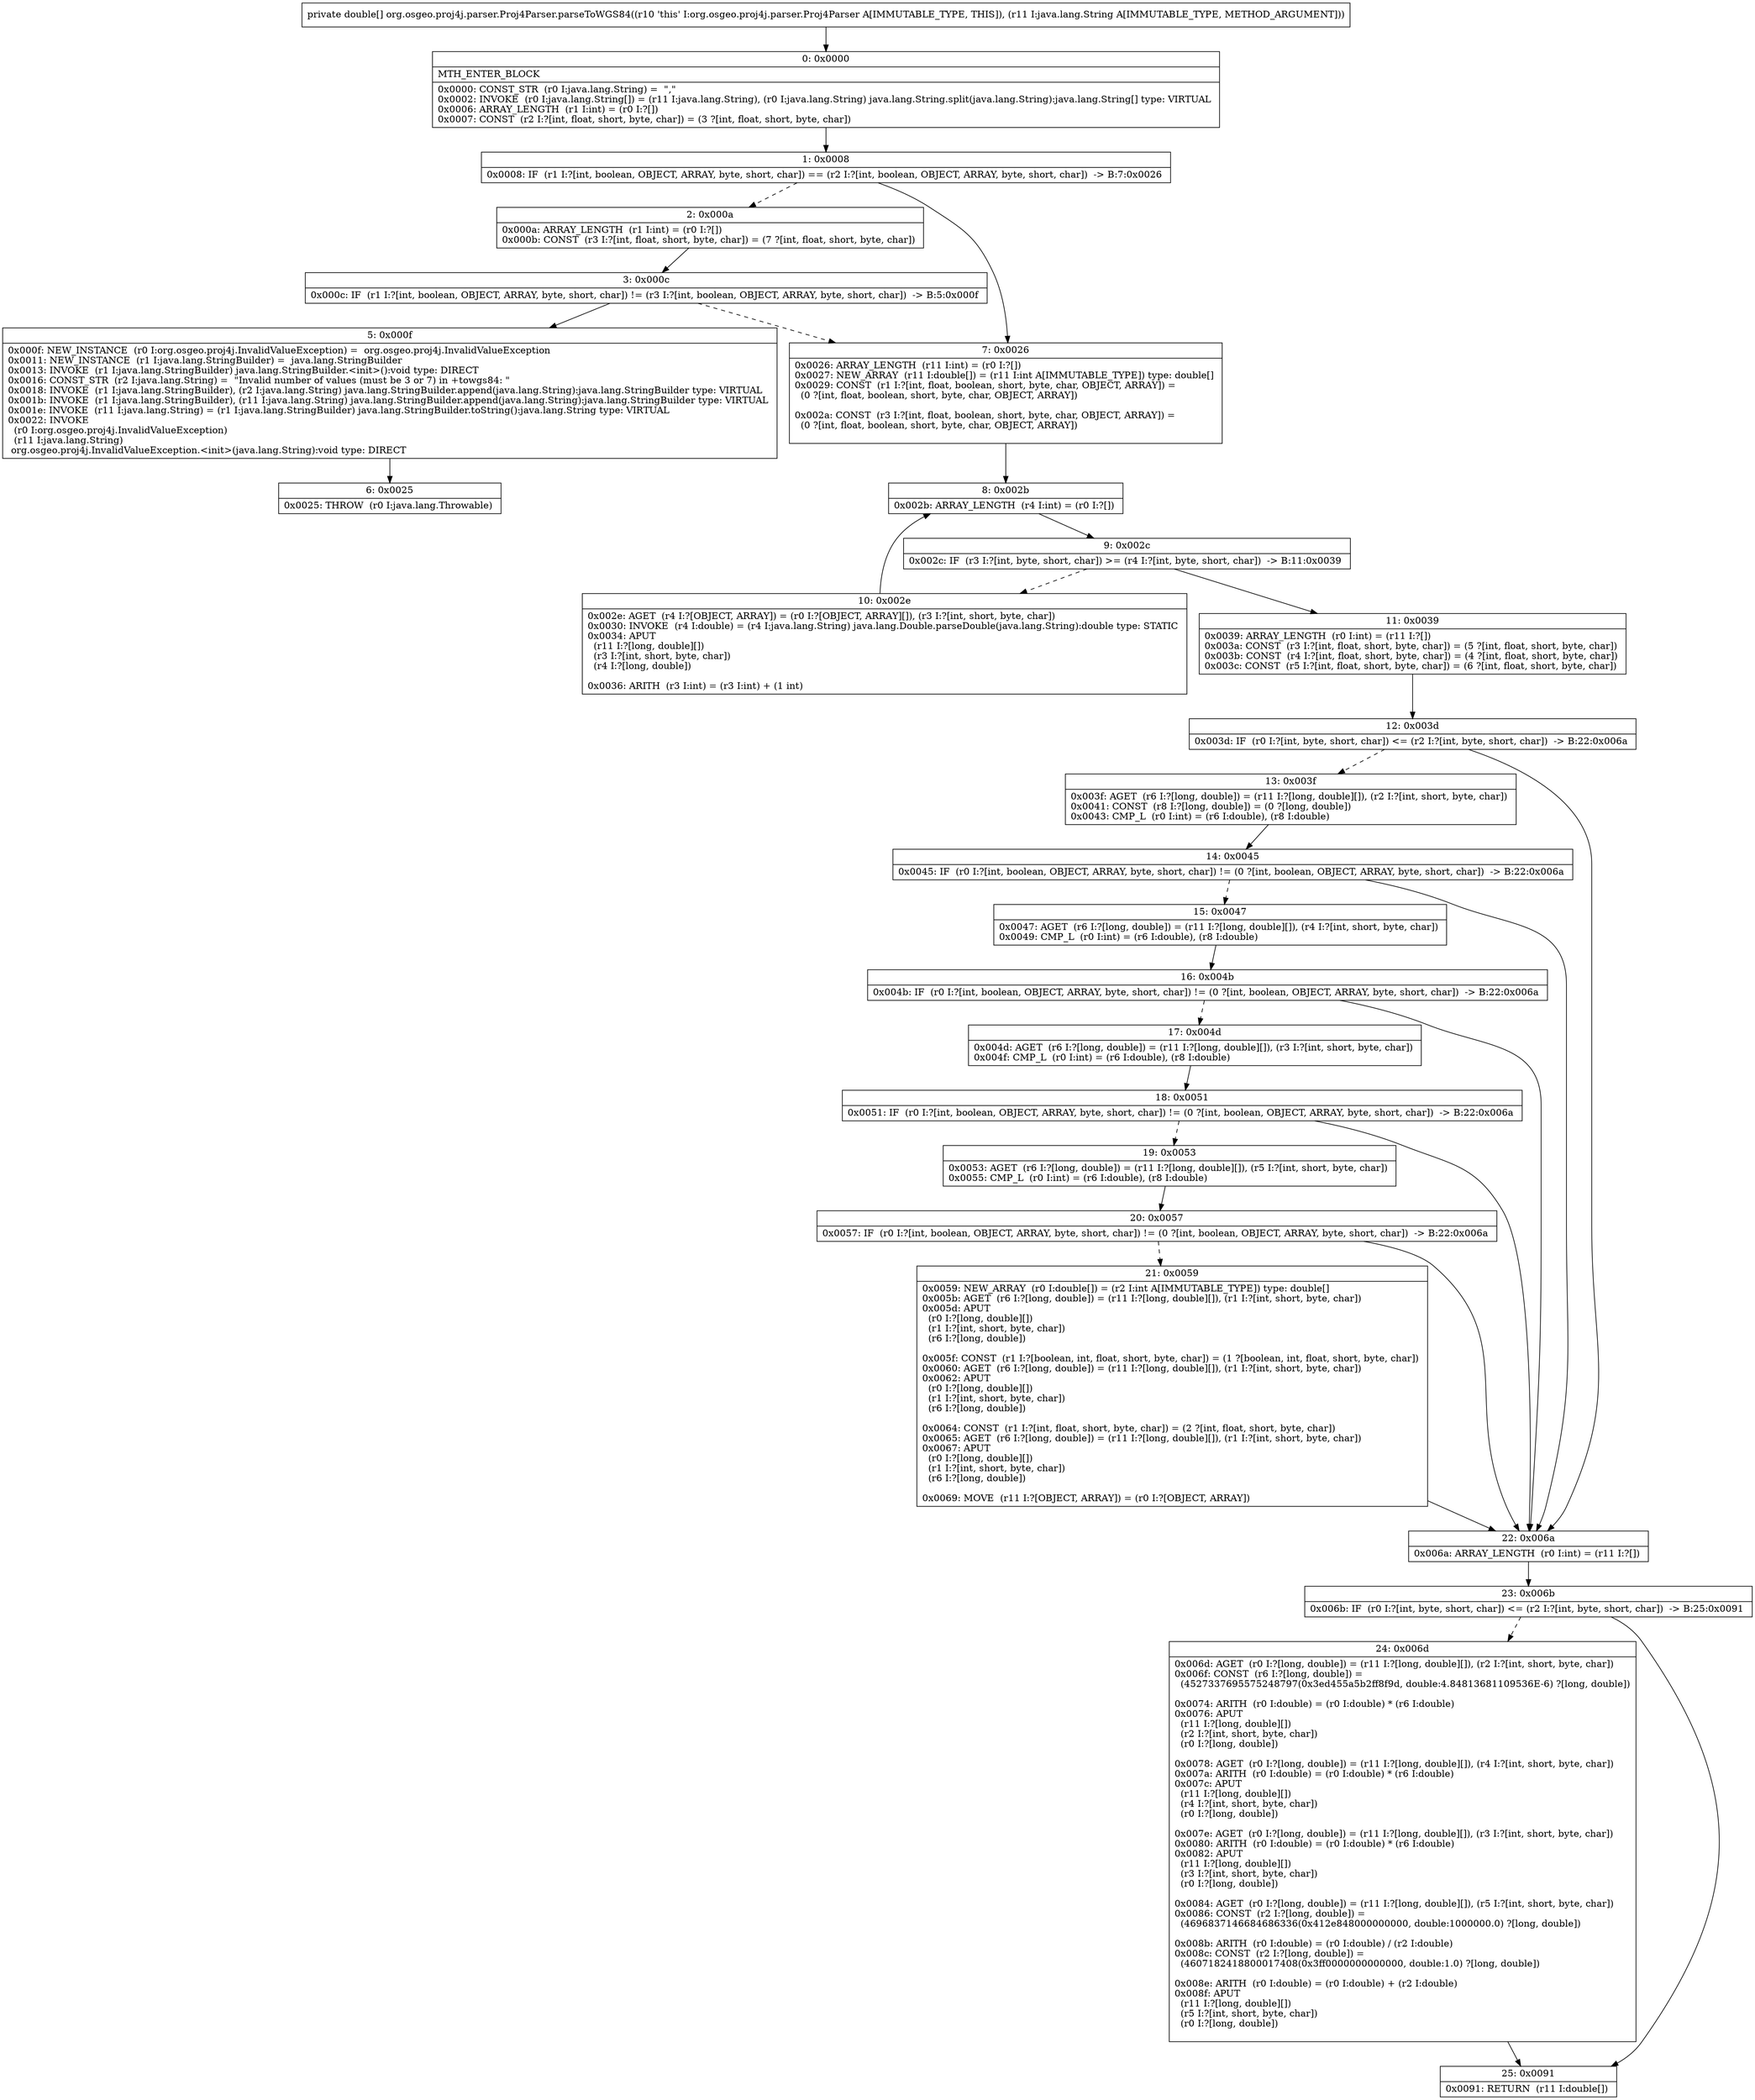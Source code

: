 digraph "CFG fororg.osgeo.proj4j.parser.Proj4Parser.parseToWGS84(Ljava\/lang\/String;)[D" {
Node_0 [shape=record,label="{0\:\ 0x0000|MTH_ENTER_BLOCK\l|0x0000: CONST_STR  (r0 I:java.lang.String) =  \",\" \l0x0002: INVOKE  (r0 I:java.lang.String[]) = (r11 I:java.lang.String), (r0 I:java.lang.String) java.lang.String.split(java.lang.String):java.lang.String[] type: VIRTUAL \l0x0006: ARRAY_LENGTH  (r1 I:int) = (r0 I:?[]) \l0x0007: CONST  (r2 I:?[int, float, short, byte, char]) = (3 ?[int, float, short, byte, char]) \l}"];
Node_1 [shape=record,label="{1\:\ 0x0008|0x0008: IF  (r1 I:?[int, boolean, OBJECT, ARRAY, byte, short, char]) == (r2 I:?[int, boolean, OBJECT, ARRAY, byte, short, char])  \-\> B:7:0x0026 \l}"];
Node_2 [shape=record,label="{2\:\ 0x000a|0x000a: ARRAY_LENGTH  (r1 I:int) = (r0 I:?[]) \l0x000b: CONST  (r3 I:?[int, float, short, byte, char]) = (7 ?[int, float, short, byte, char]) \l}"];
Node_3 [shape=record,label="{3\:\ 0x000c|0x000c: IF  (r1 I:?[int, boolean, OBJECT, ARRAY, byte, short, char]) != (r3 I:?[int, boolean, OBJECT, ARRAY, byte, short, char])  \-\> B:5:0x000f \l}"];
Node_5 [shape=record,label="{5\:\ 0x000f|0x000f: NEW_INSTANCE  (r0 I:org.osgeo.proj4j.InvalidValueException) =  org.osgeo.proj4j.InvalidValueException \l0x0011: NEW_INSTANCE  (r1 I:java.lang.StringBuilder) =  java.lang.StringBuilder \l0x0013: INVOKE  (r1 I:java.lang.StringBuilder) java.lang.StringBuilder.\<init\>():void type: DIRECT \l0x0016: CONST_STR  (r2 I:java.lang.String) =  \"Invalid number of values (must be 3 or 7) in +towgs84: \" \l0x0018: INVOKE  (r1 I:java.lang.StringBuilder), (r2 I:java.lang.String) java.lang.StringBuilder.append(java.lang.String):java.lang.StringBuilder type: VIRTUAL \l0x001b: INVOKE  (r1 I:java.lang.StringBuilder), (r11 I:java.lang.String) java.lang.StringBuilder.append(java.lang.String):java.lang.StringBuilder type: VIRTUAL \l0x001e: INVOKE  (r11 I:java.lang.String) = (r1 I:java.lang.StringBuilder) java.lang.StringBuilder.toString():java.lang.String type: VIRTUAL \l0x0022: INVOKE  \l  (r0 I:org.osgeo.proj4j.InvalidValueException)\l  (r11 I:java.lang.String)\l org.osgeo.proj4j.InvalidValueException.\<init\>(java.lang.String):void type: DIRECT \l}"];
Node_6 [shape=record,label="{6\:\ 0x0025|0x0025: THROW  (r0 I:java.lang.Throwable) \l}"];
Node_7 [shape=record,label="{7\:\ 0x0026|0x0026: ARRAY_LENGTH  (r11 I:int) = (r0 I:?[]) \l0x0027: NEW_ARRAY  (r11 I:double[]) = (r11 I:int A[IMMUTABLE_TYPE]) type: double[] \l0x0029: CONST  (r1 I:?[int, float, boolean, short, byte, char, OBJECT, ARRAY]) = \l  (0 ?[int, float, boolean, short, byte, char, OBJECT, ARRAY])\l \l0x002a: CONST  (r3 I:?[int, float, boolean, short, byte, char, OBJECT, ARRAY]) = \l  (0 ?[int, float, boolean, short, byte, char, OBJECT, ARRAY])\l \l}"];
Node_8 [shape=record,label="{8\:\ 0x002b|0x002b: ARRAY_LENGTH  (r4 I:int) = (r0 I:?[]) \l}"];
Node_9 [shape=record,label="{9\:\ 0x002c|0x002c: IF  (r3 I:?[int, byte, short, char]) \>= (r4 I:?[int, byte, short, char])  \-\> B:11:0x0039 \l}"];
Node_10 [shape=record,label="{10\:\ 0x002e|0x002e: AGET  (r4 I:?[OBJECT, ARRAY]) = (r0 I:?[OBJECT, ARRAY][]), (r3 I:?[int, short, byte, char]) \l0x0030: INVOKE  (r4 I:double) = (r4 I:java.lang.String) java.lang.Double.parseDouble(java.lang.String):double type: STATIC \l0x0034: APUT  \l  (r11 I:?[long, double][])\l  (r3 I:?[int, short, byte, char])\l  (r4 I:?[long, double])\l \l0x0036: ARITH  (r3 I:int) = (r3 I:int) + (1 int) \l}"];
Node_11 [shape=record,label="{11\:\ 0x0039|0x0039: ARRAY_LENGTH  (r0 I:int) = (r11 I:?[]) \l0x003a: CONST  (r3 I:?[int, float, short, byte, char]) = (5 ?[int, float, short, byte, char]) \l0x003b: CONST  (r4 I:?[int, float, short, byte, char]) = (4 ?[int, float, short, byte, char]) \l0x003c: CONST  (r5 I:?[int, float, short, byte, char]) = (6 ?[int, float, short, byte, char]) \l}"];
Node_12 [shape=record,label="{12\:\ 0x003d|0x003d: IF  (r0 I:?[int, byte, short, char]) \<= (r2 I:?[int, byte, short, char])  \-\> B:22:0x006a \l}"];
Node_13 [shape=record,label="{13\:\ 0x003f|0x003f: AGET  (r6 I:?[long, double]) = (r11 I:?[long, double][]), (r2 I:?[int, short, byte, char]) \l0x0041: CONST  (r8 I:?[long, double]) = (0 ?[long, double]) \l0x0043: CMP_L  (r0 I:int) = (r6 I:double), (r8 I:double) \l}"];
Node_14 [shape=record,label="{14\:\ 0x0045|0x0045: IF  (r0 I:?[int, boolean, OBJECT, ARRAY, byte, short, char]) != (0 ?[int, boolean, OBJECT, ARRAY, byte, short, char])  \-\> B:22:0x006a \l}"];
Node_15 [shape=record,label="{15\:\ 0x0047|0x0047: AGET  (r6 I:?[long, double]) = (r11 I:?[long, double][]), (r4 I:?[int, short, byte, char]) \l0x0049: CMP_L  (r0 I:int) = (r6 I:double), (r8 I:double) \l}"];
Node_16 [shape=record,label="{16\:\ 0x004b|0x004b: IF  (r0 I:?[int, boolean, OBJECT, ARRAY, byte, short, char]) != (0 ?[int, boolean, OBJECT, ARRAY, byte, short, char])  \-\> B:22:0x006a \l}"];
Node_17 [shape=record,label="{17\:\ 0x004d|0x004d: AGET  (r6 I:?[long, double]) = (r11 I:?[long, double][]), (r3 I:?[int, short, byte, char]) \l0x004f: CMP_L  (r0 I:int) = (r6 I:double), (r8 I:double) \l}"];
Node_18 [shape=record,label="{18\:\ 0x0051|0x0051: IF  (r0 I:?[int, boolean, OBJECT, ARRAY, byte, short, char]) != (0 ?[int, boolean, OBJECT, ARRAY, byte, short, char])  \-\> B:22:0x006a \l}"];
Node_19 [shape=record,label="{19\:\ 0x0053|0x0053: AGET  (r6 I:?[long, double]) = (r11 I:?[long, double][]), (r5 I:?[int, short, byte, char]) \l0x0055: CMP_L  (r0 I:int) = (r6 I:double), (r8 I:double) \l}"];
Node_20 [shape=record,label="{20\:\ 0x0057|0x0057: IF  (r0 I:?[int, boolean, OBJECT, ARRAY, byte, short, char]) != (0 ?[int, boolean, OBJECT, ARRAY, byte, short, char])  \-\> B:22:0x006a \l}"];
Node_21 [shape=record,label="{21\:\ 0x0059|0x0059: NEW_ARRAY  (r0 I:double[]) = (r2 I:int A[IMMUTABLE_TYPE]) type: double[] \l0x005b: AGET  (r6 I:?[long, double]) = (r11 I:?[long, double][]), (r1 I:?[int, short, byte, char]) \l0x005d: APUT  \l  (r0 I:?[long, double][])\l  (r1 I:?[int, short, byte, char])\l  (r6 I:?[long, double])\l \l0x005f: CONST  (r1 I:?[boolean, int, float, short, byte, char]) = (1 ?[boolean, int, float, short, byte, char]) \l0x0060: AGET  (r6 I:?[long, double]) = (r11 I:?[long, double][]), (r1 I:?[int, short, byte, char]) \l0x0062: APUT  \l  (r0 I:?[long, double][])\l  (r1 I:?[int, short, byte, char])\l  (r6 I:?[long, double])\l \l0x0064: CONST  (r1 I:?[int, float, short, byte, char]) = (2 ?[int, float, short, byte, char]) \l0x0065: AGET  (r6 I:?[long, double]) = (r11 I:?[long, double][]), (r1 I:?[int, short, byte, char]) \l0x0067: APUT  \l  (r0 I:?[long, double][])\l  (r1 I:?[int, short, byte, char])\l  (r6 I:?[long, double])\l \l0x0069: MOVE  (r11 I:?[OBJECT, ARRAY]) = (r0 I:?[OBJECT, ARRAY]) \l}"];
Node_22 [shape=record,label="{22\:\ 0x006a|0x006a: ARRAY_LENGTH  (r0 I:int) = (r11 I:?[]) \l}"];
Node_23 [shape=record,label="{23\:\ 0x006b|0x006b: IF  (r0 I:?[int, byte, short, char]) \<= (r2 I:?[int, byte, short, char])  \-\> B:25:0x0091 \l}"];
Node_24 [shape=record,label="{24\:\ 0x006d|0x006d: AGET  (r0 I:?[long, double]) = (r11 I:?[long, double][]), (r2 I:?[int, short, byte, char]) \l0x006f: CONST  (r6 I:?[long, double]) = \l  (4527337695575248797(0x3ed455a5b2ff8f9d, double:4.84813681109536E\-6) ?[long, double])\l \l0x0074: ARITH  (r0 I:double) = (r0 I:double) * (r6 I:double) \l0x0076: APUT  \l  (r11 I:?[long, double][])\l  (r2 I:?[int, short, byte, char])\l  (r0 I:?[long, double])\l \l0x0078: AGET  (r0 I:?[long, double]) = (r11 I:?[long, double][]), (r4 I:?[int, short, byte, char]) \l0x007a: ARITH  (r0 I:double) = (r0 I:double) * (r6 I:double) \l0x007c: APUT  \l  (r11 I:?[long, double][])\l  (r4 I:?[int, short, byte, char])\l  (r0 I:?[long, double])\l \l0x007e: AGET  (r0 I:?[long, double]) = (r11 I:?[long, double][]), (r3 I:?[int, short, byte, char]) \l0x0080: ARITH  (r0 I:double) = (r0 I:double) * (r6 I:double) \l0x0082: APUT  \l  (r11 I:?[long, double][])\l  (r3 I:?[int, short, byte, char])\l  (r0 I:?[long, double])\l \l0x0084: AGET  (r0 I:?[long, double]) = (r11 I:?[long, double][]), (r5 I:?[int, short, byte, char]) \l0x0086: CONST  (r2 I:?[long, double]) = \l  (4696837146684686336(0x412e848000000000, double:1000000.0) ?[long, double])\l \l0x008b: ARITH  (r0 I:double) = (r0 I:double) \/ (r2 I:double) \l0x008c: CONST  (r2 I:?[long, double]) = \l  (4607182418800017408(0x3ff0000000000000, double:1.0) ?[long, double])\l \l0x008e: ARITH  (r0 I:double) = (r0 I:double) + (r2 I:double) \l0x008f: APUT  \l  (r11 I:?[long, double][])\l  (r5 I:?[int, short, byte, char])\l  (r0 I:?[long, double])\l \l}"];
Node_25 [shape=record,label="{25\:\ 0x0091|0x0091: RETURN  (r11 I:double[]) \l}"];
MethodNode[shape=record,label="{private double[] org.osgeo.proj4j.parser.Proj4Parser.parseToWGS84((r10 'this' I:org.osgeo.proj4j.parser.Proj4Parser A[IMMUTABLE_TYPE, THIS]), (r11 I:java.lang.String A[IMMUTABLE_TYPE, METHOD_ARGUMENT])) }"];
MethodNode -> Node_0;
Node_0 -> Node_1;
Node_1 -> Node_2[style=dashed];
Node_1 -> Node_7;
Node_2 -> Node_3;
Node_3 -> Node_5;
Node_3 -> Node_7[style=dashed];
Node_5 -> Node_6;
Node_7 -> Node_8;
Node_8 -> Node_9;
Node_9 -> Node_10[style=dashed];
Node_9 -> Node_11;
Node_10 -> Node_8;
Node_11 -> Node_12;
Node_12 -> Node_13[style=dashed];
Node_12 -> Node_22;
Node_13 -> Node_14;
Node_14 -> Node_15[style=dashed];
Node_14 -> Node_22;
Node_15 -> Node_16;
Node_16 -> Node_17[style=dashed];
Node_16 -> Node_22;
Node_17 -> Node_18;
Node_18 -> Node_19[style=dashed];
Node_18 -> Node_22;
Node_19 -> Node_20;
Node_20 -> Node_21[style=dashed];
Node_20 -> Node_22;
Node_21 -> Node_22;
Node_22 -> Node_23;
Node_23 -> Node_24[style=dashed];
Node_23 -> Node_25;
Node_24 -> Node_25;
}

